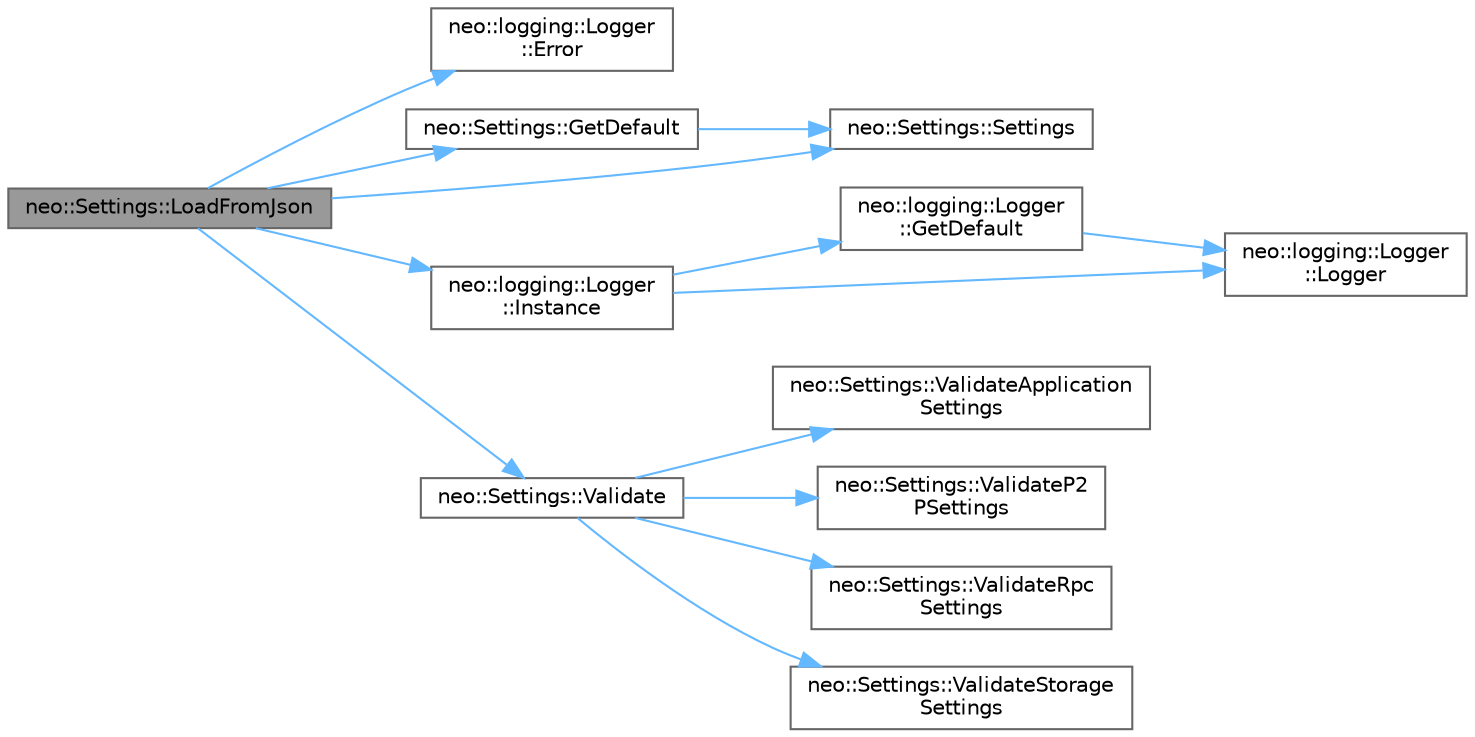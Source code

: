 digraph "neo::Settings::LoadFromJson"
{
 // LATEX_PDF_SIZE
  bgcolor="transparent";
  edge [fontname=Helvetica,fontsize=10,labelfontname=Helvetica,labelfontsize=10];
  node [fontname=Helvetica,fontsize=10,shape=box,height=0.2,width=0.4];
  rankdir="LR";
  Node1 [id="Node000001",label="neo::Settings::LoadFromJson",height=0.2,width=0.4,color="gray40", fillcolor="grey60", style="filled", fontcolor="black",tooltip="Loads settings from a JSON string."];
  Node1 -> Node2 [id="edge1_Node000001_Node000002",color="steelblue1",style="solid",tooltip=" "];
  Node2 [id="Node000002",label="neo::logging::Logger\l::Error",height=0.2,width=0.4,color="grey40", fillcolor="white", style="filled",URL="$classneo_1_1logging_1_1_logger.html#ab2af17208a339e979fef8368a7ea05cc",tooltip="Log an error message."];
  Node1 -> Node3 [id="edge2_Node000001_Node000003",color="steelblue1",style="solid",tooltip=" "];
  Node3 [id="Node000003",label="neo::Settings::GetDefault",height=0.2,width=0.4,color="grey40", fillcolor="white", style="filled",URL="$classneo_1_1_settings.html#a543a708d60877755bbce9d4414ebc014",tooltip="Gets the default settings."];
  Node3 -> Node4 [id="edge3_Node000003_Node000004",color="steelblue1",style="solid",tooltip=" "];
  Node4 [id="Node000004",label="neo::Settings::Settings",height=0.2,width=0.4,color="grey40", fillcolor="white", style="filled",URL="$classneo_1_1_settings.html#a050f89106d4bbb62c7f48b94d4a7cb57",tooltip="Default constructor with default settings."];
  Node1 -> Node5 [id="edge4_Node000001_Node000005",color="steelblue1",style="solid",tooltip=" "];
  Node5 [id="Node000005",label="neo::logging::Logger\l::Instance",height=0.2,width=0.4,color="grey40", fillcolor="white", style="filled",URL="$classneo_1_1logging_1_1_logger.html#ae6d1d8d54985e37831b0f0e66b61be87",tooltip="Get the singleton logger instance (alias for GetDefault)"];
  Node5 -> Node6 [id="edge5_Node000005_Node000006",color="steelblue1",style="solid",tooltip=" "];
  Node6 [id="Node000006",label="neo::logging::Logger\l::GetDefault",height=0.2,width=0.4,color="grey40", fillcolor="white", style="filled",URL="$classneo_1_1logging_1_1_logger.html#abff18ad1faab25601174fa98b85159b9",tooltip="Get the default logger instance."];
  Node6 -> Node7 [id="edge6_Node000006_Node000007",color="steelblue1",style="solid",tooltip=" "];
  Node7 [id="Node000007",label="neo::logging::Logger\l::Logger",height=0.2,width=0.4,color="grey40", fillcolor="white", style="filled",URL="$classneo_1_1logging_1_1_logger.html#a8e3e3c0db70c7a54b526744fc406eb55",tooltip="Constructor."];
  Node5 -> Node7 [id="edge7_Node000005_Node000007",color="steelblue1",style="solid",tooltip=" "];
  Node1 -> Node4 [id="edge8_Node000001_Node000004",color="steelblue1",style="solid",tooltip=" "];
  Node1 -> Node8 [id="edge9_Node000001_Node000008",color="steelblue1",style="solid",tooltip=" "];
  Node8 [id="Node000008",label="neo::Settings::Validate",height=0.2,width=0.4,color="grey40", fillcolor="white", style="filled",URL="$classneo_1_1_settings.html#a76be1a138c74d06b5eead9d1eaa90219",tooltip="Validates the configuration settings."];
  Node8 -> Node9 [id="edge10_Node000008_Node000009",color="steelblue1",style="solid",tooltip=" "];
  Node9 [id="Node000009",label="neo::Settings::ValidateApplication\lSettings",height=0.2,width=0.4,color="grey40", fillcolor="white", style="filled",URL="$classneo_1_1_settings.html#ad3fe612df6be7c9750f97235eb8d6e19",tooltip="Validates application settings."];
  Node8 -> Node10 [id="edge11_Node000008_Node000010",color="steelblue1",style="solid",tooltip=" "];
  Node10 [id="Node000010",label="neo::Settings::ValidateP2\lPSettings",height=0.2,width=0.4,color="grey40", fillcolor="white", style="filled",URL="$classneo_1_1_settings.html#a03979a8ab1b14c57dde5b797ae6064dc",tooltip="Validates P2P settings."];
  Node8 -> Node11 [id="edge12_Node000008_Node000011",color="steelblue1",style="solid",tooltip=" "];
  Node11 [id="Node000011",label="neo::Settings::ValidateRpc\lSettings",height=0.2,width=0.4,color="grey40", fillcolor="white", style="filled",URL="$classneo_1_1_settings.html#add60da0239bc8cc055c4debc9ef55725",tooltip="Validates RPC settings."];
  Node8 -> Node12 [id="edge13_Node000008_Node000012",color="steelblue1",style="solid",tooltip=" "];
  Node12 [id="Node000012",label="neo::Settings::ValidateStorage\lSettings",height=0.2,width=0.4,color="grey40", fillcolor="white", style="filled",URL="$classneo_1_1_settings.html#a996baf26d8c37889d8f4b83a5d202296",tooltip="Validates storage settings."];
}
